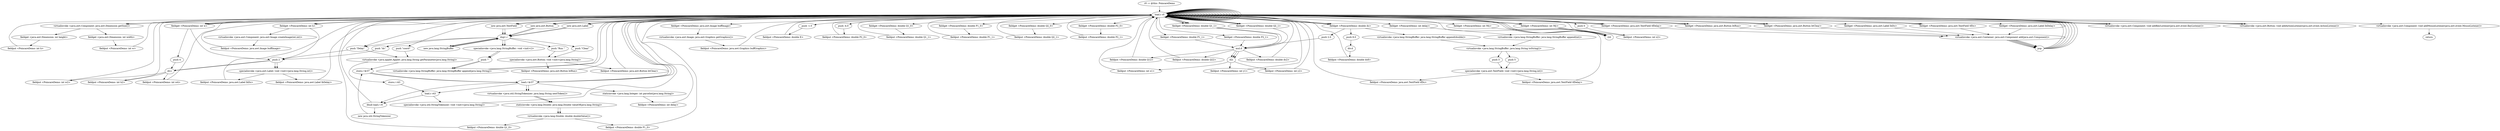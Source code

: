 digraph "" {
    "r0 := @this: PoincareDemo"
    "load.r r0"
    "r0 := @this: PoincareDemo"->"load.r r0";
    "load.r r0"->"load.r r0";
    "virtualinvoke <java.awt.Component: java.awt.Dimension getSize()>"
    "load.r r0"->"virtualinvoke <java.awt.Component: java.awt.Dimension getSize()>";
    "fieldget <java.awt.Dimension: int width>"
    "virtualinvoke <java.awt.Component: java.awt.Dimension getSize()>"->"fieldget <java.awt.Dimension: int width>";
    "fieldput <PoincareDemo: int w>"
    "fieldget <java.awt.Dimension: int width>"->"fieldput <PoincareDemo: int w>";
    "fieldput <PoincareDemo: int w>"->"load.r r0";
    "load.r r0"->"load.r r0";
    "load.r r0"->"virtualinvoke <java.awt.Component: java.awt.Dimension getSize()>";
    "fieldget <java.awt.Dimension: int height>"
    "virtualinvoke <java.awt.Component: java.awt.Dimension getSize()>"->"fieldget <java.awt.Dimension: int height>";
    "fieldput <PoincareDemo: int h>"
    "fieldget <java.awt.Dimension: int height>"->"fieldput <PoincareDemo: int h>";
    "fieldput <PoincareDemo: int h>"->"load.r r0";
    "load.r r0"->"load.r r0";
    "fieldget <PoincareDemo: int w>"
    "load.r r0"->"fieldget <PoincareDemo: int w>";
    "push 2"
    "fieldget <PoincareDemo: int w>"->"push 2";
    "div.i"
    "push 2"->"div.i";
    "fieldput <PoincareDemo: int w2>"
    "div.i"->"fieldput <PoincareDemo: int w2>";
    "fieldput <PoincareDemo: int w2>"->"load.r r0";
    "load.r r0"->"load.r r0";
    "fieldget <PoincareDemo: int h>"
    "load.r r0"->"fieldget <PoincareDemo: int h>";
    "fieldget <PoincareDemo: int h>"->"push 2";
    "push 2"->"div.i";
    "fieldput <PoincareDemo: int h2>"
    "div.i"->"fieldput <PoincareDemo: int h2>";
    "fieldput <PoincareDemo: int h2>"->"load.r r0";
    "load.r r0"->"load.r r0";
    "load.r r0"->"fieldget <PoincareDemo: int w>";
    "push 4"
    "fieldget <PoincareDemo: int w>"->"push 4";
    "push 4"->"div.i";
    "fieldput <PoincareDemo: int w4>"
    "div.i"->"fieldput <PoincareDemo: int w4>";
    "fieldput <PoincareDemo: int w4>"->"load.r r0";
    "load.r r0"->"load.r r0";
    "load.r r0"->"load.r r0";
    "load.r r0"->"fieldget <PoincareDemo: int w>";
    "fieldget <PoincareDemo: int w>"->"load.r r0";
    "load.r r0"->"fieldget <PoincareDemo: int h>";
    "virtualinvoke <java.awt.Component: java.awt.Image createImage(int,int)>"
    "fieldget <PoincareDemo: int h>"->"virtualinvoke <java.awt.Component: java.awt.Image createImage(int,int)>";
    "fieldput <PoincareDemo: java.awt.Image buffImage>"
    "virtualinvoke <java.awt.Component: java.awt.Image createImage(int,int)>"->"fieldput <PoincareDemo: java.awt.Image buffImage>";
    "fieldput <PoincareDemo: java.awt.Image buffImage>"->"load.r r0";
    "load.r r0"->"load.r r0";
    "fieldget <PoincareDemo: java.awt.Image buffImage>"
    "load.r r0"->"fieldget <PoincareDemo: java.awt.Image buffImage>";
    "virtualinvoke <java.awt.Image: java.awt.Graphics getGraphics()>"
    "fieldget <PoincareDemo: java.awt.Image buffImage>"->"virtualinvoke <java.awt.Image: java.awt.Graphics getGraphics()>";
    "fieldput <PoincareDemo: java.awt.Graphics buffGraphics>"
    "virtualinvoke <java.awt.Image: java.awt.Graphics getGraphics()>"->"fieldput <PoincareDemo: java.awt.Graphics buffGraphics>";
    "fieldput <PoincareDemo: java.awt.Graphics buffGraphics>"->"load.r r0";
    "push \"Delay\""
    "load.r r0"->"push \"Delay\"";
    "virtualinvoke <java.applet.Applet: java.lang.String getParameter(java.lang.String)>"
    "push \"Delay\""->"virtualinvoke <java.applet.Applet: java.lang.String getParameter(java.lang.String)>";
    "store.r $r37"
    "virtualinvoke <java.applet.Applet: java.lang.String getParameter(java.lang.String)>"->"store.r $r37";
    "load.r $r37"
    "store.r $r37"->"load.r $r37";
    "ifnull load.r r0"
    "load.r $r37"->"ifnull load.r r0";
    "ifnull load.r r0"->"load.r r0";
    "load.r r0"->"load.r $r37";
    "staticinvoke <java.lang.Integer: int parseInt(java.lang.String)>"
    "load.r $r37"->"staticinvoke <java.lang.Integer: int parseInt(java.lang.String)>";
    "fieldput <PoincareDemo: int delay>"
    "staticinvoke <java.lang.Integer: int parseInt(java.lang.String)>"->"fieldput <PoincareDemo: int delay>";
    "fieldput <PoincareDemo: int delay>"->"load.r r0";
    "push \"coord\""
    "load.r r0"->"push \"coord\"";
    "push \"coord\""->"virtualinvoke <java.applet.Applet: java.lang.String getParameter(java.lang.String)>";
    "store.r r43"
    "virtualinvoke <java.applet.Applet: java.lang.String getParameter(java.lang.String)>"->"store.r r43";
    "load.r r43"
    "store.r r43"->"load.r r43";
    "load.r r43"->"ifnull load.r r0";
    "new java.util.StringTokenizer"
    "ifnull load.r r0"->"new java.util.StringTokenizer";
    "new java.util.StringTokenizer"->"store.r $r37";
    "store.r $r37"->"load.r $r37";
    "load.r $r37"->"load.r r43";
    "specialinvoke <java.util.StringTokenizer: void <init>(java.lang.String)>"
    "load.r r43"->"specialinvoke <java.util.StringTokenizer: void <init>(java.lang.String)>";
    "specialinvoke <java.util.StringTokenizer: void <init>(java.lang.String)>"->"load.r r0";
    "load.r r0"->"load.r $r37";
    "virtualinvoke <java.util.StringTokenizer: java.lang.String nextToken()>"
    "load.r $r37"->"virtualinvoke <java.util.StringTokenizer: java.lang.String nextToken()>";
    "staticinvoke <java.lang.Double: java.lang.Double valueOf(java.lang.String)>"
    "virtualinvoke <java.util.StringTokenizer: java.lang.String nextToken()>"->"staticinvoke <java.lang.Double: java.lang.Double valueOf(java.lang.String)>";
    "virtualinvoke <java.lang.Double: double doubleValue()>"
    "staticinvoke <java.lang.Double: java.lang.Double valueOf(java.lang.String)>"->"virtualinvoke <java.lang.Double: double doubleValue()>";
    "fieldput <PoincareDemo: double Q1_0>"
    "virtualinvoke <java.lang.Double: double doubleValue()>"->"fieldput <PoincareDemo: double Q1_0>";
    "fieldput <PoincareDemo: double Q1_0>"->"load.r r0";
    "load.r r0"->"load.r $r37";
    "load.r $r37"->"virtualinvoke <java.util.StringTokenizer: java.lang.String nextToken()>";
    "virtualinvoke <java.util.StringTokenizer: java.lang.String nextToken()>"->"staticinvoke <java.lang.Double: java.lang.Double valueOf(java.lang.String)>";
    "staticinvoke <java.lang.Double: java.lang.Double valueOf(java.lang.String)>"->"virtualinvoke <java.lang.Double: double doubleValue()>";
    "fieldput <PoincareDemo: double P1_0>"
    "virtualinvoke <java.lang.Double: double doubleValue()>"->"fieldput <PoincareDemo: double P1_0>";
    "fieldput <PoincareDemo: double P1_0>"->"load.r r0";
    "push -1.0"
    "load.r r0"->"push -1.0";
    "fieldput <PoincareDemo: double E>"
    "push -1.0"->"fieldput <PoincareDemo: double E>";
    "fieldput <PoincareDemo: double E>"->"load.r r0";
    "push -4.0"
    "load.r r0"->"push -4.0";
    "fieldput <PoincareDemo: double P2_0>"
    "push -4.0"->"fieldput <PoincareDemo: double P2_0>";
    "fieldput <PoincareDemo: double P2_0>"->"load.r r0";
    "load.r r0"->"load.r r0";
    "fieldget <PoincareDemo: double Q1_0>"
    "load.r r0"->"fieldget <PoincareDemo: double Q1_0>";
    "fieldput <PoincareDemo: double Q1_1>"
    "fieldget <PoincareDemo: double Q1_0>"->"fieldput <PoincareDemo: double Q1_1>";
    "fieldput <PoincareDemo: double Q1_1>"->"load.r r0";
    "load.r r0"->"load.r r0";
    "fieldget <PoincareDemo: double P1_0>"
    "load.r r0"->"fieldget <PoincareDemo: double P1_0>";
    "fieldput <PoincareDemo: double P1_1>"
    "fieldget <PoincareDemo: double P1_0>"->"fieldput <PoincareDemo: double P1_1>";
    "fieldput <PoincareDemo: double P1_1>"->"load.r r0";
    "load.r r0"->"load.r r0";
    "fieldget <PoincareDemo: double Q2_0>"
    "load.r r0"->"fieldget <PoincareDemo: double Q2_0>";
    "fieldput <PoincareDemo: double Q2_1>"
    "fieldget <PoincareDemo: double Q2_0>"->"fieldput <PoincareDemo: double Q2_1>";
    "fieldput <PoincareDemo: double Q2_1>"->"load.r r0";
    "load.r r0"->"load.r r0";
    "fieldget <PoincareDemo: double P2_0>"
    "load.r r0"->"fieldget <PoincareDemo: double P2_0>";
    "fieldput <PoincareDemo: double P2_1>"
    "fieldget <PoincareDemo: double P2_0>"->"fieldput <PoincareDemo: double P2_1>";
    "fieldput <PoincareDemo: double P2_1>"->"load.r r0";
    "load.r r0"->"load.r r0";
    "fieldget <PoincareDemo: double Q1_1>"
    "load.r r0"->"fieldget <PoincareDemo: double Q1_1>";
    "fieldget <PoincareDemo: double Q1_1>"->"load.r r0";
    "load.r r0"->"fieldget <PoincareDemo: double Q1_1>";
    "mul.d"
    "fieldget <PoincareDemo: double Q1_1>"->"mul.d";
    "fieldput <PoincareDemo: double Q12>"
    "mul.d"->"fieldput <PoincareDemo: double Q12>";
    "fieldput <PoincareDemo: double Q12>"->"load.r r0";
    "load.r r0"->"load.r r0";
    "fieldget <PoincareDemo: double Q2_1>"
    "load.r r0"->"fieldget <PoincareDemo: double Q2_1>";
    "fieldget <PoincareDemo: double Q2_1>"->"load.r r0";
    "load.r r0"->"fieldget <PoincareDemo: double Q2_1>";
    "fieldget <PoincareDemo: double Q2_1>"->"mul.d";
    "fieldput <PoincareDemo: double Q22>"
    "mul.d"->"fieldput <PoincareDemo: double Q22>";
    "fieldput <PoincareDemo: double Q22>"->"load.r r0";
    "load.r r0"->"load.r r0";
    "fieldget <PoincareDemo: double ds>"
    "load.r r0"->"fieldget <PoincareDemo: double ds>";
    "push 2.0"
    "fieldget <PoincareDemo: double ds>"->"push 2.0";
    "push 2.0"->"mul.d";
    "fieldput <PoincareDemo: double ds2>"
    "mul.d"->"fieldput <PoincareDemo: double ds2>";
    "fieldput <PoincareDemo: double ds2>"->"load.r r0";
    "load.r r0"->"load.r r0";
    "load.r r0"->"fieldget <PoincareDemo: double ds>";
    "push 8.0"
    "fieldget <PoincareDemo: double ds>"->"push 8.0";
    "div.d"
    "push 8.0"->"div.d";
    "fieldput <PoincareDemo: double ds8>"
    "div.d"->"fieldput <PoincareDemo: double ds8>";
    "fieldput <PoincareDemo: double ds8>"->"load.r r0";
    "load.r r0"->"load.r r0";
    "fieldget <PoincareDemo: int Mx>"
    "load.r r0"->"fieldget <PoincareDemo: int Mx>";
    "i2d"
    "fieldget <PoincareDemo: int Mx>"->"i2d";
    "i2d"->"load.r r0";
    "load.r r0"->"fieldget <PoincareDemo: double Q1_1>";
    "fieldget <PoincareDemo: double Q1_1>"->"mul.d";
    "d2i"
    "mul.d"->"d2i";
    "fieldput <PoincareDemo: int x1>"
    "d2i"->"fieldput <PoincareDemo: int x1>";
    "fieldput <PoincareDemo: int x1>"->"load.r r0";
    "load.r r0"->"load.r r0";
    "fieldget <PoincareDemo: int My>"
    "load.r r0"->"fieldget <PoincareDemo: int My>";
    "fieldget <PoincareDemo: int My>"->"i2d";
    "i2d"->"load.r r0";
    "fieldget <PoincareDemo: double P1_1>"
    "load.r r0"->"fieldget <PoincareDemo: double P1_1>";
    "fieldget <PoincareDemo: double P1_1>"->"mul.d";
    "mul.d"->"d2i";
    "fieldput <PoincareDemo: int y1>"
    "d2i"->"fieldput <PoincareDemo: int y1>";
    "fieldput <PoincareDemo: int y1>"->"load.r r0";
    "push 0"
    "load.r r0"->"push 0";
    "fieldput <PoincareDemo: int x2>"
    "push 0"->"fieldput <PoincareDemo: int x2>";
    "fieldput <PoincareDemo: int x2>"->"load.r r0";
    "load.r r0"->"load.r r0";
    "load.r r0"->"fieldget <PoincareDemo: int My>";
    "fieldget <PoincareDemo: int My>"->"i2d";
    "i2d"->"load.r r0";
    "fieldget <PoincareDemo: double P2_1>"
    "load.r r0"->"fieldget <PoincareDemo: double P2_1>";
    "fieldget <PoincareDemo: double P2_1>"->"mul.d";
    "mul.d"->"d2i";
    "fieldput <PoincareDemo: int y2>"
    "d2i"->"fieldput <PoincareDemo: int y2>";
    "fieldput <PoincareDemo: int y2>"->"load.r r0";
    "new java.awt.Label"
    "load.r r0"->"new java.awt.Label";
    "dup1.r"
    "new java.awt.Label"->"dup1.r";
    "push \"ds\""
    "dup1.r"->"push \"ds\"";
    "push \"ds\""->"push 2";
    "specialinvoke <java.awt.Label: void <init>(java.lang.String,int)>"
    "push 2"->"specialinvoke <java.awt.Label: void <init>(java.lang.String,int)>";
    "fieldput <PoincareDemo: java.awt.Label lbDs>"
    "specialinvoke <java.awt.Label: void <init>(java.lang.String,int)>"->"fieldput <PoincareDemo: java.awt.Label lbDs>";
    "fieldput <PoincareDemo: java.awt.Label lbDs>"->"load.r r0";
    "load.r r0"->"load.r r0";
    "fieldget <PoincareDemo: java.awt.Label lbDs>"
    "load.r r0"->"fieldget <PoincareDemo: java.awt.Label lbDs>";
    "virtualinvoke <java.awt.Container: java.awt.Component add(java.awt.Component)>"
    "fieldget <PoincareDemo: java.awt.Label lbDs>"->"virtualinvoke <java.awt.Container: java.awt.Component add(java.awt.Component)>";
    "pop"
    "virtualinvoke <java.awt.Container: java.awt.Component add(java.awt.Component)>"->"pop";
    "pop"->"load.r r0";
    "new java.awt.TextField"
    "load.r r0"->"new java.awt.TextField";
    "new java.awt.TextField"->"dup1.r";
    "new java.lang.StringBuffer"
    "dup1.r"->"new java.lang.StringBuffer";
    "new java.lang.StringBuffer"->"dup1.r";
    "specialinvoke <java.lang.StringBuffer: void <init>()>"
    "dup1.r"->"specialinvoke <java.lang.StringBuffer: void <init>()>";
    "push \"\""
    "specialinvoke <java.lang.StringBuffer: void <init>()>"->"push \"\"";
    "virtualinvoke <java.lang.StringBuffer: java.lang.StringBuffer append(java.lang.String)>"
    "push \"\""->"virtualinvoke <java.lang.StringBuffer: java.lang.StringBuffer append(java.lang.String)>";
    "virtualinvoke <java.lang.StringBuffer: java.lang.StringBuffer append(java.lang.String)>"->"load.r r0";
    "load.r r0"->"fieldget <PoincareDemo: double ds>";
    "virtualinvoke <java.lang.StringBuffer: java.lang.StringBuffer append(double)>"
    "fieldget <PoincareDemo: double ds>"->"virtualinvoke <java.lang.StringBuffer: java.lang.StringBuffer append(double)>";
    "virtualinvoke <java.lang.StringBuffer: java.lang.String toString()>"
    "virtualinvoke <java.lang.StringBuffer: java.lang.StringBuffer append(double)>"->"virtualinvoke <java.lang.StringBuffer: java.lang.String toString()>";
    "push 5"
    "virtualinvoke <java.lang.StringBuffer: java.lang.String toString()>"->"push 5";
    "specialinvoke <java.awt.TextField: void <init>(java.lang.String,int)>"
    "push 5"->"specialinvoke <java.awt.TextField: void <init>(java.lang.String,int)>";
    "fieldput <PoincareDemo: java.awt.TextField tfDs>"
    "specialinvoke <java.awt.TextField: void <init>(java.lang.String,int)>"->"fieldput <PoincareDemo: java.awt.TextField tfDs>";
    "fieldput <PoincareDemo: java.awt.TextField tfDs>"->"load.r r0";
    "load.r r0"->"load.r r0";
    "fieldget <PoincareDemo: java.awt.TextField tfDs>"
    "load.r r0"->"fieldget <PoincareDemo: java.awt.TextField tfDs>";
    "fieldget <PoincareDemo: java.awt.TextField tfDs>"->"virtualinvoke <java.awt.Container: java.awt.Component add(java.awt.Component)>";
    "virtualinvoke <java.awt.Container: java.awt.Component add(java.awt.Component)>"->"pop";
    "pop"->"load.r r0";
    "load.r r0"->"new java.awt.Label";
    "new java.awt.Label"->"dup1.r";
    "dup1.r"->"push \"Delay\"";
    "push \"Delay\""->"push 2";
    "push 2"->"specialinvoke <java.awt.Label: void <init>(java.lang.String,int)>";
    "fieldput <PoincareDemo: java.awt.Label lbDelay>"
    "specialinvoke <java.awt.Label: void <init>(java.lang.String,int)>"->"fieldput <PoincareDemo: java.awt.Label lbDelay>";
    "fieldput <PoincareDemo: java.awt.Label lbDelay>"->"load.r r0";
    "load.r r0"->"load.r r0";
    "fieldget <PoincareDemo: java.awt.Label lbDelay>"
    "load.r r0"->"fieldget <PoincareDemo: java.awt.Label lbDelay>";
    "fieldget <PoincareDemo: java.awt.Label lbDelay>"->"virtualinvoke <java.awt.Container: java.awt.Component add(java.awt.Component)>";
    "virtualinvoke <java.awt.Container: java.awt.Component add(java.awt.Component)>"->"pop";
    "pop"->"load.r r0";
    "load.r r0"->"new java.awt.TextField";
    "new java.awt.TextField"->"dup1.r";
    "dup1.r"->"new java.lang.StringBuffer";
    "new java.lang.StringBuffer"->"dup1.r";
    "dup1.r"->"specialinvoke <java.lang.StringBuffer: void <init>()>";
    "specialinvoke <java.lang.StringBuffer: void <init>()>"->"push \"\"";
    "push \"\""->"virtualinvoke <java.lang.StringBuffer: java.lang.StringBuffer append(java.lang.String)>";
    "virtualinvoke <java.lang.StringBuffer: java.lang.StringBuffer append(java.lang.String)>"->"load.r r0";
    "fieldget <PoincareDemo: int delay>"
    "load.r r0"->"fieldget <PoincareDemo: int delay>";
    "virtualinvoke <java.lang.StringBuffer: java.lang.StringBuffer append(int)>"
    "fieldget <PoincareDemo: int delay>"->"virtualinvoke <java.lang.StringBuffer: java.lang.StringBuffer append(int)>";
    "virtualinvoke <java.lang.StringBuffer: java.lang.StringBuffer append(int)>"->"virtualinvoke <java.lang.StringBuffer: java.lang.String toString()>";
    "push 3"
    "virtualinvoke <java.lang.StringBuffer: java.lang.String toString()>"->"push 3";
    "push 3"->"specialinvoke <java.awt.TextField: void <init>(java.lang.String,int)>";
    "fieldput <PoincareDemo: java.awt.TextField tfDelay>"
    "specialinvoke <java.awt.TextField: void <init>(java.lang.String,int)>"->"fieldput <PoincareDemo: java.awt.TextField tfDelay>";
    "fieldput <PoincareDemo: java.awt.TextField tfDelay>"->"load.r r0";
    "load.r r0"->"load.r r0";
    "fieldget <PoincareDemo: java.awt.TextField tfDelay>"
    "load.r r0"->"fieldget <PoincareDemo: java.awt.TextField tfDelay>";
    "fieldget <PoincareDemo: java.awt.TextField tfDelay>"->"virtualinvoke <java.awt.Container: java.awt.Component add(java.awt.Component)>";
    "virtualinvoke <java.awt.Container: java.awt.Component add(java.awt.Component)>"->"pop";
    "pop"->"load.r r0";
    "load.r r0"->"fieldget <PoincareDemo: java.awt.TextField tfDs>";
    "fieldget <PoincareDemo: java.awt.TextField tfDs>"->"load.r r0";
    "virtualinvoke <java.awt.Component: void addKeyListener(java.awt.event.KeyListener)>"
    "load.r r0"->"virtualinvoke <java.awt.Component: void addKeyListener(java.awt.event.KeyListener)>";
    "virtualinvoke <java.awt.Component: void addKeyListener(java.awt.event.KeyListener)>"->"load.r r0";
    "load.r r0"->"fieldget <PoincareDemo: java.awt.TextField tfDelay>";
    "fieldget <PoincareDemo: java.awt.TextField tfDelay>"->"load.r r0";
    "load.r r0"->"virtualinvoke <java.awt.Component: void addKeyListener(java.awt.event.KeyListener)>";
    "virtualinvoke <java.awt.Component: void addKeyListener(java.awt.event.KeyListener)>"->"load.r r0";
    "new java.awt.Button"
    "load.r r0"->"new java.awt.Button";
    "new java.awt.Button"->"dup1.r";
    "push \"Run \""
    "dup1.r"->"push \"Run \"";
    "specialinvoke <java.awt.Button: void <init>(java.lang.String)>"
    "push \"Run \""->"specialinvoke <java.awt.Button: void <init>(java.lang.String)>";
    "fieldput <PoincareDemo: java.awt.Button btRun>"
    "specialinvoke <java.awt.Button: void <init>(java.lang.String)>"->"fieldput <PoincareDemo: java.awt.Button btRun>";
    "fieldput <PoincareDemo: java.awt.Button btRun>"->"load.r r0";
    "fieldget <PoincareDemo: java.awt.Button btRun>"
    "load.r r0"->"fieldget <PoincareDemo: java.awt.Button btRun>";
    "fieldget <PoincareDemo: java.awt.Button btRun>"->"load.r r0";
    "virtualinvoke <java.awt.Button: void addActionListener(java.awt.event.ActionListener)>"
    "load.r r0"->"virtualinvoke <java.awt.Button: void addActionListener(java.awt.event.ActionListener)>";
    "virtualinvoke <java.awt.Button: void addActionListener(java.awt.event.ActionListener)>"->"load.r r0";
    "load.r r0"->"load.r r0";
    "load.r r0"->"fieldget <PoincareDemo: java.awt.Button btRun>";
    "fieldget <PoincareDemo: java.awt.Button btRun>"->"virtualinvoke <java.awt.Container: java.awt.Component add(java.awt.Component)>";
    "virtualinvoke <java.awt.Container: java.awt.Component add(java.awt.Component)>"->"pop";
    "pop"->"load.r r0";
    "load.r r0"->"new java.awt.Button";
    "new java.awt.Button"->"dup1.r";
    "push \"Clear\""
    "dup1.r"->"push \"Clear\"";
    "push \"Clear\""->"specialinvoke <java.awt.Button: void <init>(java.lang.String)>";
    "fieldput <PoincareDemo: java.awt.Button btClear>"
    "specialinvoke <java.awt.Button: void <init>(java.lang.String)>"->"fieldput <PoincareDemo: java.awt.Button btClear>";
    "fieldput <PoincareDemo: java.awt.Button btClear>"->"load.r r0";
    "fieldget <PoincareDemo: java.awt.Button btClear>"
    "load.r r0"->"fieldget <PoincareDemo: java.awt.Button btClear>";
    "fieldget <PoincareDemo: java.awt.Button btClear>"->"load.r r0";
    "load.r r0"->"virtualinvoke <java.awt.Button: void addActionListener(java.awt.event.ActionListener)>";
    "virtualinvoke <java.awt.Button: void addActionListener(java.awt.event.ActionListener)>"->"load.r r0";
    "load.r r0"->"load.r r0";
    "load.r r0"->"fieldget <PoincareDemo: java.awt.Button btClear>";
    "fieldget <PoincareDemo: java.awt.Button btClear>"->"virtualinvoke <java.awt.Container: java.awt.Component add(java.awt.Component)>";
    "virtualinvoke <java.awt.Container: java.awt.Component add(java.awt.Component)>"->"pop";
    "pop"->"load.r r0";
    "load.r r0"->"load.r r0";
    "virtualinvoke <java.awt.Component: void addMouseListener(java.awt.event.MouseListener)>"
    "load.r r0"->"virtualinvoke <java.awt.Component: void addMouseListener(java.awt.event.MouseListener)>";
    "return"
    "virtualinvoke <java.awt.Component: void addMouseListener(java.awt.event.MouseListener)>"->"return";
}
